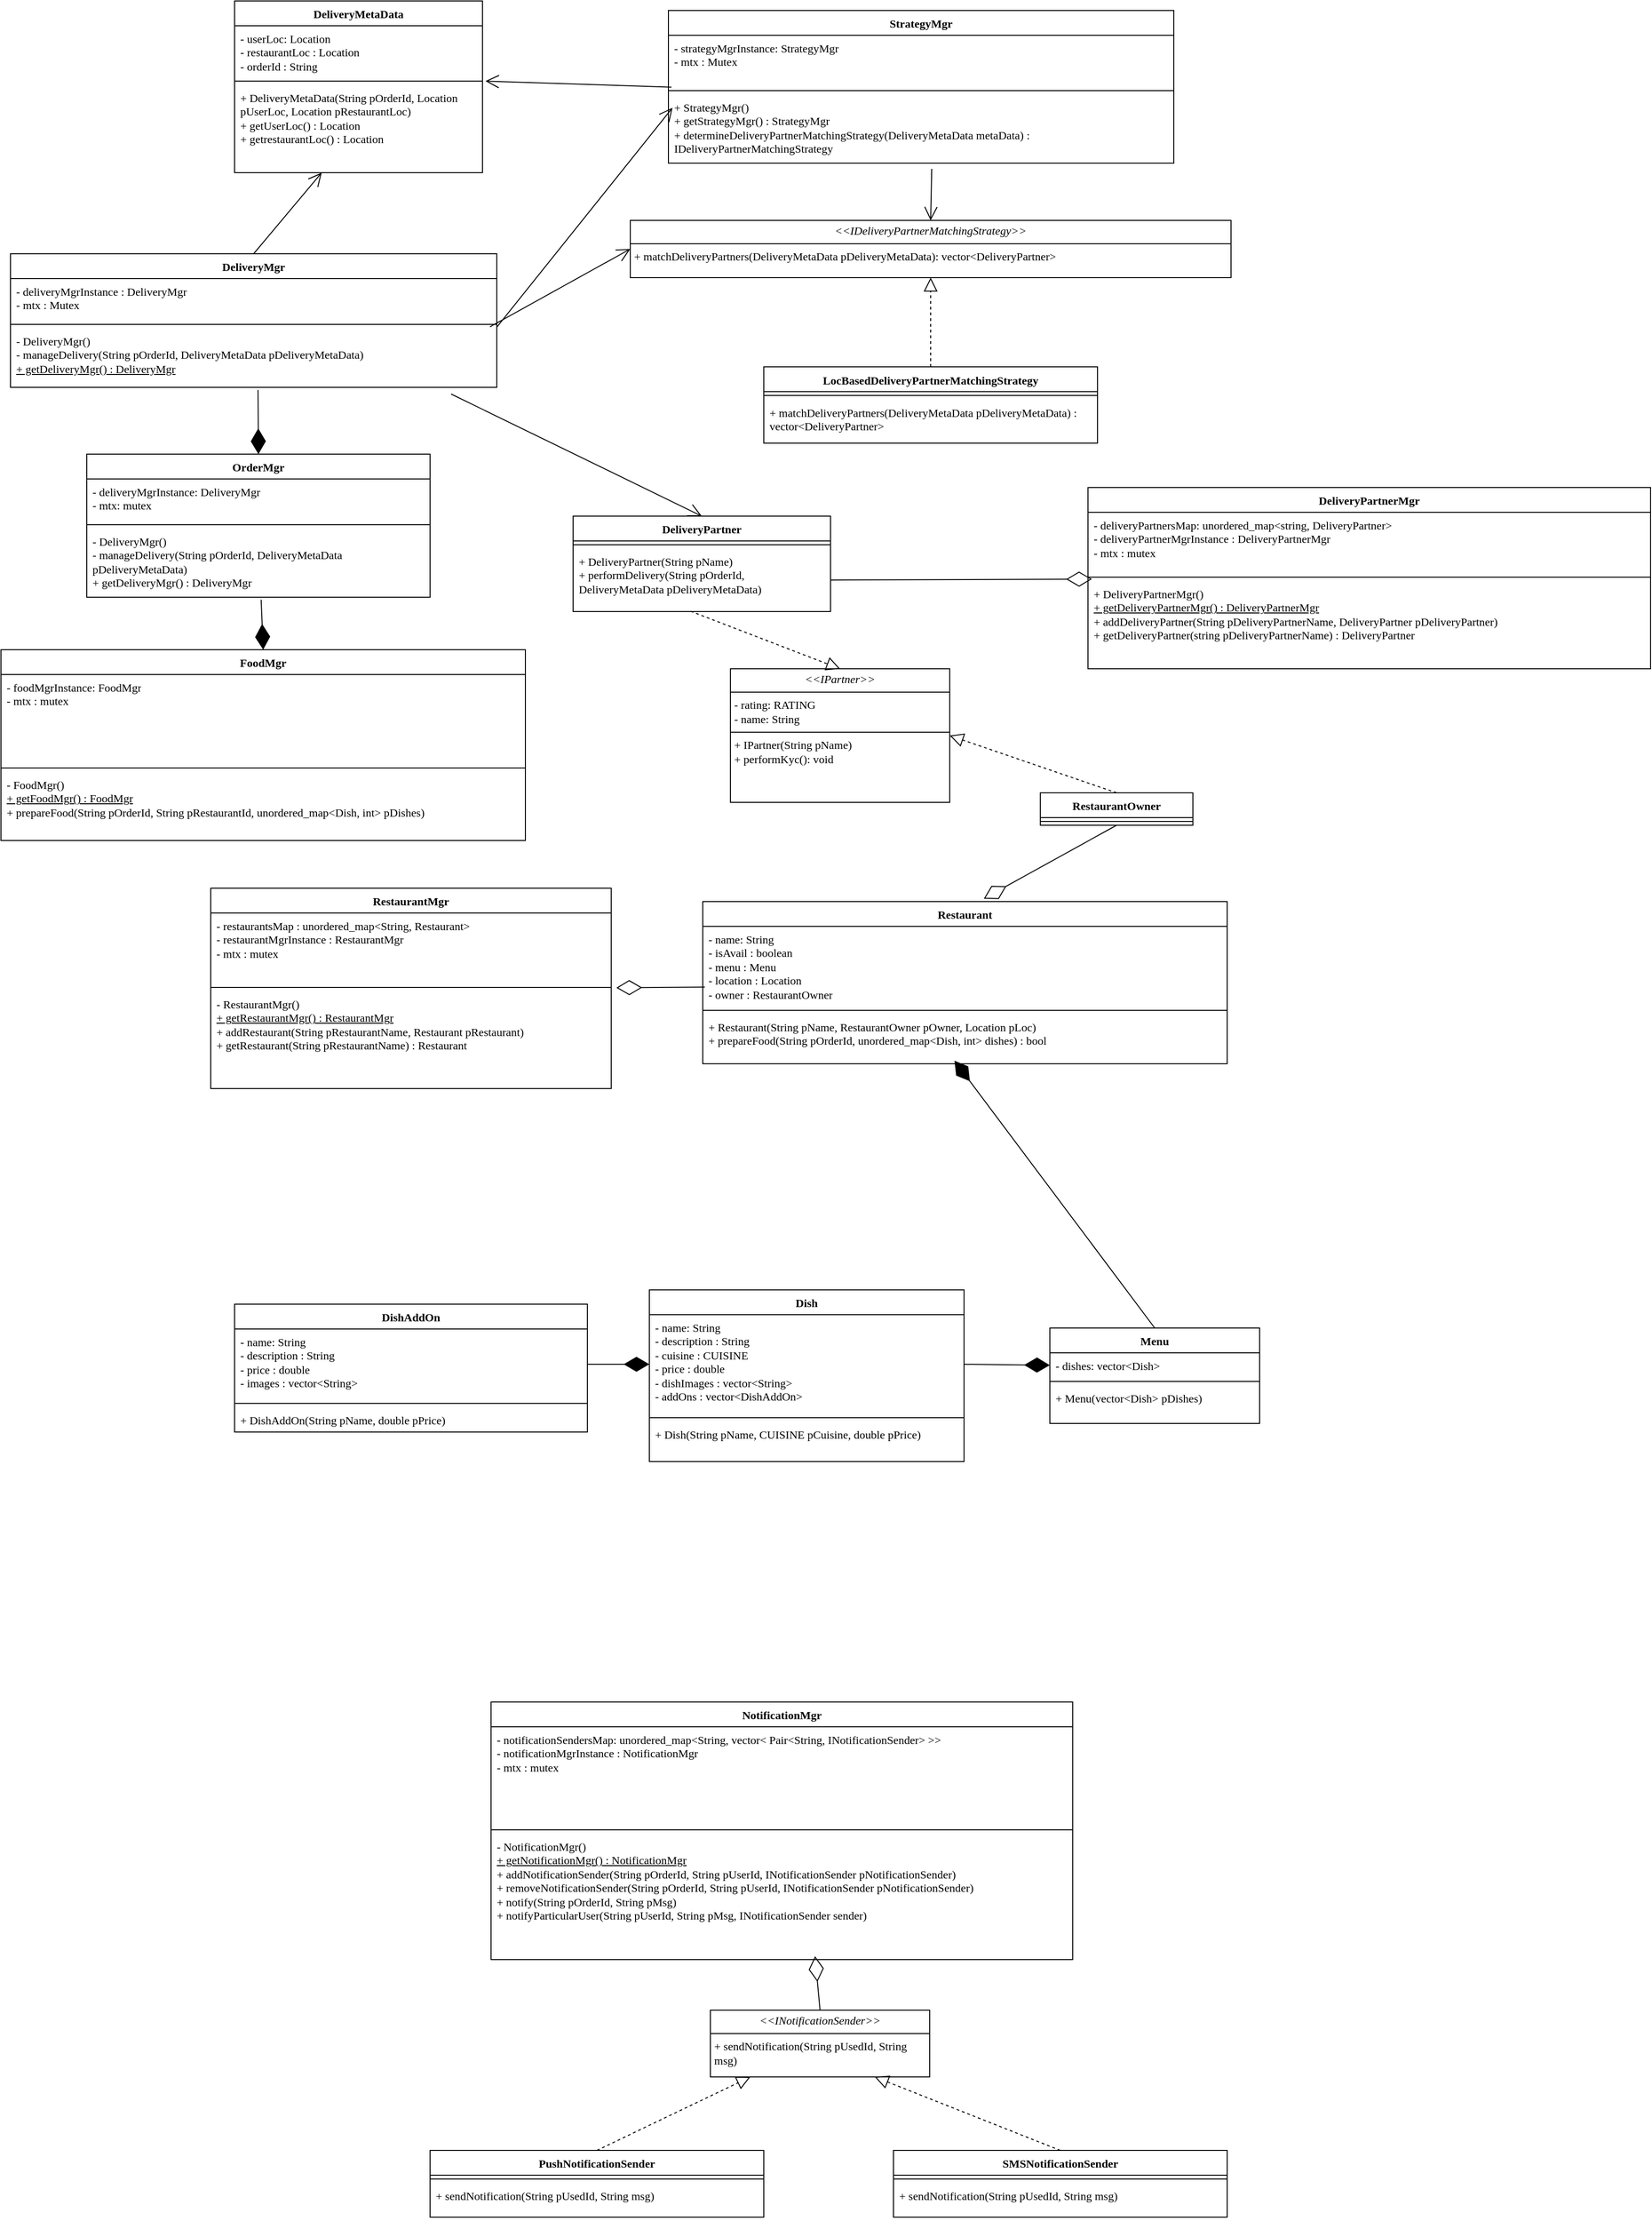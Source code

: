 <mxfile version="26.0.16">
  <diagram id="tQbxmt8gLZPUXYCe8Zw8" name="Page-1">
    <mxGraphModel dx="4359" dy="1358" grid="1" gridSize="10" guides="1" tooltips="1" connect="1" arrows="1" fold="1" page="1" pageScale="1" pageWidth="1169" pageHeight="827" math="0" shadow="0">
      <root>
        <mxCell id="0" />
        <mxCell id="1" parent="0" />
        <mxCell id="MRODDuQRSGrZKCUZfiP3-1" value="&lt;font face=&quot;Lucida Console&quot;&gt;DeliveryMetaData&lt;/font&gt;" style="swimlane;fontStyle=1;align=center;verticalAlign=top;childLayout=stackLayout;horizontal=1;startSize=26;horizontalStack=0;resizeParent=1;resizeParentMax=0;resizeLast=0;collapsible=1;marginBottom=0;whiteSpace=wrap;html=1;spacingLeft=4;spacingRight=4;fontFamily=Helvetica;fontSize=12;fontColor=default;fillColor=none;gradientColor=none;" vertex="1" parent="1">
          <mxGeometry x="65" y="30" width="260" height="180" as="geometry" />
        </mxCell>
        <mxCell id="MRODDuQRSGrZKCUZfiP3-2" value="&lt;font face=&quot;Lucida Console&quot;&gt;- userLoc: Location&lt;/font&gt;&lt;div&gt;&lt;font face=&quot;Lucida Console&quot;&gt;- restaurantLoc : Location&lt;/font&gt;&lt;/div&gt;&lt;div&gt;&lt;font face=&quot;Lucida Console&quot;&gt;- orderId : String&lt;/font&gt;&lt;/div&gt;" style="text;strokeColor=none;fillColor=none;align=left;verticalAlign=top;spacingLeft=4;spacingRight=4;overflow=hidden;rotatable=0;points=[[0,0.5],[1,0.5]];portConstraint=eastwest;whiteSpace=wrap;html=1;fontFamily=Helvetica;fontSize=12;fontColor=default;" vertex="1" parent="MRODDuQRSGrZKCUZfiP3-1">
          <mxGeometry y="26" width="260" height="54" as="geometry" />
        </mxCell>
        <mxCell id="MRODDuQRSGrZKCUZfiP3-3" value="" style="line;strokeWidth=1;fillColor=none;align=left;verticalAlign=middle;spacingTop=-1;spacingLeft=3;spacingRight=3;rotatable=0;labelPosition=right;points=[];portConstraint=eastwest;strokeColor=inherit;fontFamily=Helvetica;fontSize=12;fontColor=default;" vertex="1" parent="MRODDuQRSGrZKCUZfiP3-1">
          <mxGeometry y="80" width="260" height="8" as="geometry" />
        </mxCell>
        <mxCell id="MRODDuQRSGrZKCUZfiP3-4" value="&lt;font face=&quot;Lucida Console&quot;&gt;+ DeliveryMetaData(String pOrderId, Location pUserLoc, Location pRestaurantLoc)&lt;/font&gt;&lt;div&gt;&lt;font face=&quot;Lucida Console&quot;&gt;+ getUserLoc() : Location&lt;/font&gt;&lt;/div&gt;&lt;div&gt;&lt;font face=&quot;Lucida Console&quot;&gt;+ getrestaurantLoc() : Location&lt;/font&gt;&lt;/div&gt;" style="text;strokeColor=none;fillColor=none;align=left;verticalAlign=top;spacingLeft=4;spacingRight=4;overflow=hidden;rotatable=0;points=[[0,0.5],[1,0.5]];portConstraint=eastwest;whiteSpace=wrap;html=1;fontFamily=Helvetica;fontSize=12;fontColor=default;" vertex="1" parent="MRODDuQRSGrZKCUZfiP3-1">
          <mxGeometry y="88" width="260" height="92" as="geometry" />
        </mxCell>
        <mxCell id="MRODDuQRSGrZKCUZfiP3-5" value="&lt;font face=&quot;Lucida Console&quot;&gt;StrategyMgr&lt;/font&gt;" style="swimlane;fontStyle=1;align=center;verticalAlign=top;childLayout=stackLayout;horizontal=1;startSize=26;horizontalStack=0;resizeParent=1;resizeParentMax=0;resizeLast=0;collapsible=1;marginBottom=0;whiteSpace=wrap;html=1;spacingLeft=4;spacingRight=4;fontFamily=Helvetica;fontSize=12;fontColor=default;fillColor=none;gradientColor=none;" vertex="1" parent="1">
          <mxGeometry x="520" y="40" width="530" height="160" as="geometry" />
        </mxCell>
        <mxCell id="MRODDuQRSGrZKCUZfiP3-6" value="&lt;font face=&quot;Lucida Console&quot;&gt;- strategyMgrInstance: StrategyMgr&lt;/font&gt;&lt;div&gt;&lt;font face=&quot;Lucida Console&quot;&gt;- mtx : Mutex&lt;/font&gt;&lt;/div&gt;" style="text;strokeColor=none;fillColor=none;align=left;verticalAlign=top;spacingLeft=4;spacingRight=4;overflow=hidden;rotatable=0;points=[[0,0.5],[1,0.5]];portConstraint=eastwest;whiteSpace=wrap;html=1;fontFamily=Helvetica;fontSize=12;fontColor=default;" vertex="1" parent="MRODDuQRSGrZKCUZfiP3-5">
          <mxGeometry y="26" width="530" height="54" as="geometry" />
        </mxCell>
        <mxCell id="MRODDuQRSGrZKCUZfiP3-7" value="" style="line;strokeWidth=1;fillColor=none;align=left;verticalAlign=middle;spacingTop=-1;spacingLeft=3;spacingRight=3;rotatable=0;labelPosition=right;points=[];portConstraint=eastwest;strokeColor=inherit;fontFamily=Helvetica;fontSize=12;fontColor=default;" vertex="1" parent="MRODDuQRSGrZKCUZfiP3-5">
          <mxGeometry y="80" width="530" height="8" as="geometry" />
        </mxCell>
        <mxCell id="MRODDuQRSGrZKCUZfiP3-8" value="&lt;font face=&quot;Lucida Console&quot;&gt;+ StrategyMgr()&lt;/font&gt;&lt;div&gt;&lt;font face=&quot;Lucida Console&quot;&gt;+ getStrategyMgr() : StrategyMgr&lt;/font&gt;&lt;/div&gt;&lt;div&gt;&lt;font face=&quot;Lucida Console&quot;&gt;+ determineDeliveryPartnerMatchingStrategy(DeliveryMetaData metaData) : IDeliveryPartnerMatchingStrategy&lt;/font&gt;&lt;/div&gt;" style="text;strokeColor=none;fillColor=none;align=left;verticalAlign=top;spacingLeft=4;spacingRight=4;overflow=hidden;rotatable=0;points=[[0,0.5],[1,0.5]];portConstraint=eastwest;whiteSpace=wrap;html=1;fontFamily=Helvetica;fontSize=12;fontColor=default;" vertex="1" parent="MRODDuQRSGrZKCUZfiP3-5">
          <mxGeometry y="88" width="530" height="72" as="geometry" />
        </mxCell>
        <mxCell id="MRODDuQRSGrZKCUZfiP3-9" value="&lt;font face=&quot;Lucida Console&quot;&gt;DeliveryMgr&lt;/font&gt;" style="swimlane;fontStyle=1;align=center;verticalAlign=top;childLayout=stackLayout;horizontal=1;startSize=26;horizontalStack=0;resizeParent=1;resizeParentMax=0;resizeLast=0;collapsible=1;marginBottom=0;whiteSpace=wrap;html=1;spacingLeft=4;spacingRight=4;fontFamily=Helvetica;fontSize=12;fontColor=default;fillColor=none;gradientColor=none;" vertex="1" parent="1">
          <mxGeometry x="-170" y="295" width="510" height="140" as="geometry" />
        </mxCell>
        <mxCell id="MRODDuQRSGrZKCUZfiP3-10" value="&lt;font face=&quot;Lucida Console&quot;&gt;- deliveryMgrInstance : DeliveryMgr&lt;/font&gt;&lt;div&gt;&lt;font face=&quot;Lucida Console&quot;&gt;- mtx : Mutex&lt;/font&gt;&lt;/div&gt;" style="text;strokeColor=none;fillColor=none;align=left;verticalAlign=top;spacingLeft=4;spacingRight=4;overflow=hidden;rotatable=0;points=[[0,0.5],[1,0.5]];portConstraint=eastwest;whiteSpace=wrap;html=1;fontFamily=Helvetica;fontSize=12;fontColor=default;" vertex="1" parent="MRODDuQRSGrZKCUZfiP3-9">
          <mxGeometry y="26" width="510" height="44" as="geometry" />
        </mxCell>
        <mxCell id="MRODDuQRSGrZKCUZfiP3-11" value="" style="line;strokeWidth=1;fillColor=none;align=left;verticalAlign=middle;spacingTop=-1;spacingLeft=3;spacingRight=3;rotatable=0;labelPosition=right;points=[];portConstraint=eastwest;strokeColor=inherit;fontFamily=Helvetica;fontSize=12;fontColor=default;" vertex="1" parent="MRODDuQRSGrZKCUZfiP3-9">
          <mxGeometry y="70" width="510" height="8" as="geometry" />
        </mxCell>
        <mxCell id="MRODDuQRSGrZKCUZfiP3-12" value="&lt;font face=&quot;Lucida Console&quot;&gt;- DeliveryMgr()&lt;/font&gt;&lt;div&gt;&lt;font face=&quot;Lucida Console&quot;&gt;- manageDelivery(String pOrderId, DeliveryMetaData pDeliveryMetaData)&lt;/font&gt;&lt;/div&gt;&lt;div&gt;&lt;font face=&quot;Lucida Console&quot;&gt;&lt;u&gt;+ getDeliveryMgr() : DeliveryMgr&lt;/u&gt;&lt;/font&gt;&lt;/div&gt;" style="text;strokeColor=none;fillColor=none;align=left;verticalAlign=top;spacingLeft=4;spacingRight=4;overflow=hidden;rotatable=0;points=[[0,0.5],[1,0.5]];portConstraint=eastwest;whiteSpace=wrap;html=1;fontFamily=Helvetica;fontSize=12;fontColor=default;" vertex="1" parent="MRODDuQRSGrZKCUZfiP3-9">
          <mxGeometry y="78" width="510" height="62" as="geometry" />
        </mxCell>
        <mxCell id="MRODDuQRSGrZKCUZfiP3-13" value="&lt;p style=&quot;margin:0px;margin-top:4px;text-align:center;&quot;&gt;&lt;font face=&quot;Lucida Console&quot;&gt;&lt;i&gt;&amp;lt;&amp;lt;IDeliveryPartnerMatchingStrategy&amp;gt;&amp;gt;&lt;/i&gt;&lt;br&gt;&lt;/font&gt;&lt;/p&gt;&lt;hr size=&quot;1&quot; style=&quot;border-style:solid;&quot;&gt;&lt;p style=&quot;margin:0px;margin-left:4px;&quot;&gt;&lt;/p&gt;&lt;p style=&quot;margin:0px;margin-left:4px;&quot;&gt;&lt;font face=&quot;Lucida Console&quot;&gt;+ matchDeliveryPartners(DeliveryMetaData pDeliveryMetaData): vector&amp;lt;DeliveryPartner&amp;gt;&lt;br&gt;&lt;/font&gt;&lt;/p&gt;" style="verticalAlign=top;align=left;overflow=fill;html=1;whiteSpace=wrap;spacingLeft=4;spacingRight=4;fontFamily=Helvetica;fontSize=12;fontColor=default;fillColor=none;gradientColor=none;" vertex="1" parent="1">
          <mxGeometry x="480" y="260" width="630" height="60" as="geometry" />
        </mxCell>
        <mxCell id="MRODDuQRSGrZKCUZfiP3-14" value="&lt;font face=&quot;Lucida Console&quot;&gt;LocBasedDeliveryPartnerMatchingStrategy&lt;/font&gt;" style="swimlane;fontStyle=1;align=center;verticalAlign=top;childLayout=stackLayout;horizontal=1;startSize=26;horizontalStack=0;resizeParent=1;resizeParentMax=0;resizeLast=0;collapsible=1;marginBottom=0;whiteSpace=wrap;html=1;spacingLeft=4;spacingRight=4;fontFamily=Helvetica;fontSize=12;fontColor=default;fillColor=none;gradientColor=none;" vertex="1" parent="1">
          <mxGeometry x="620" y="413.5" width="350" height="80" as="geometry" />
        </mxCell>
        <mxCell id="MRODDuQRSGrZKCUZfiP3-16" value="" style="line;strokeWidth=1;fillColor=none;align=left;verticalAlign=middle;spacingTop=-1;spacingLeft=3;spacingRight=3;rotatable=0;labelPosition=right;points=[];portConstraint=eastwest;strokeColor=inherit;fontFamily=Helvetica;fontSize=12;fontColor=default;" vertex="1" parent="MRODDuQRSGrZKCUZfiP3-14">
          <mxGeometry y="26" width="350" height="8" as="geometry" />
        </mxCell>
        <mxCell id="MRODDuQRSGrZKCUZfiP3-17" value="&lt;font face=&quot;Lucida Console&quot;&gt;+ matchDeliveryPartners(DeliveryMetaData pDeliveryMetaData) : vector&amp;lt;DeliveryPartner&amp;gt;&lt;/font&gt;" style="text;strokeColor=none;fillColor=none;align=left;verticalAlign=top;spacingLeft=4;spacingRight=4;overflow=hidden;rotatable=0;points=[[0,0.5],[1,0.5]];portConstraint=eastwest;whiteSpace=wrap;html=1;fontFamily=Helvetica;fontSize=12;fontColor=default;" vertex="1" parent="MRODDuQRSGrZKCUZfiP3-14">
          <mxGeometry y="34" width="350" height="46" as="geometry" />
        </mxCell>
        <mxCell id="MRODDuQRSGrZKCUZfiP3-18" value="&lt;font face=&quot;Lucida Console&quot;&gt;OrderMgr&lt;/font&gt;" style="swimlane;fontStyle=1;align=center;verticalAlign=top;childLayout=stackLayout;horizontal=1;startSize=26;horizontalStack=0;resizeParent=1;resizeParentMax=0;resizeLast=0;collapsible=1;marginBottom=0;whiteSpace=wrap;html=1;spacingLeft=4;spacingRight=4;fontFamily=Helvetica;fontSize=12;fontColor=default;fillColor=none;gradientColor=none;" vertex="1" parent="1">
          <mxGeometry x="-90" y="505" width="360" height="150" as="geometry" />
        </mxCell>
        <mxCell id="MRODDuQRSGrZKCUZfiP3-19" value="&lt;font face=&quot;Lucida Console&quot;&gt;- deliveryMgrInstance: DeliveryMgr&lt;/font&gt;&lt;div&gt;&lt;font face=&quot;Lucida Console&quot;&gt;- mtx: mutex&lt;/font&gt;&lt;/div&gt;" style="text;strokeColor=none;fillColor=none;align=left;verticalAlign=top;spacingLeft=4;spacingRight=4;overflow=hidden;rotatable=0;points=[[0,0.5],[1,0.5]];portConstraint=eastwest;whiteSpace=wrap;html=1;fontFamily=Helvetica;fontSize=12;fontColor=default;" vertex="1" parent="MRODDuQRSGrZKCUZfiP3-18">
          <mxGeometry y="26" width="360" height="44" as="geometry" />
        </mxCell>
        <mxCell id="MRODDuQRSGrZKCUZfiP3-20" value="" style="line;strokeWidth=1;fillColor=none;align=left;verticalAlign=middle;spacingTop=-1;spacingLeft=3;spacingRight=3;rotatable=0;labelPosition=right;points=[];portConstraint=eastwest;strokeColor=inherit;fontFamily=Helvetica;fontSize=12;fontColor=default;" vertex="1" parent="MRODDuQRSGrZKCUZfiP3-18">
          <mxGeometry y="70" width="360" height="8" as="geometry" />
        </mxCell>
        <mxCell id="MRODDuQRSGrZKCUZfiP3-21" value="&lt;font face=&quot;Lucida Console&quot;&gt;- DeliveryMgr()&lt;/font&gt;&lt;div&gt;&lt;font face=&quot;Lucida Console&quot;&gt;- manageDelivery(String pOrderId, DeliveryMetaData pDeliveryMetaData)&lt;/font&gt;&lt;/div&gt;&lt;div&gt;&lt;font face=&quot;Lucida Console&quot;&gt;+ getDeliveryMgr() : DeliveryMgr&lt;/font&gt;&lt;/div&gt;" style="text;strokeColor=none;fillColor=none;align=left;verticalAlign=top;spacingLeft=4;spacingRight=4;overflow=hidden;rotatable=0;points=[[0,0.5],[1,0.5]];portConstraint=eastwest;whiteSpace=wrap;html=1;fontFamily=Helvetica;fontSize=12;fontColor=default;" vertex="1" parent="MRODDuQRSGrZKCUZfiP3-18">
          <mxGeometry y="78" width="360" height="72" as="geometry" />
        </mxCell>
        <mxCell id="MRODDuQRSGrZKCUZfiP3-22" value="&lt;font face=&quot;Lucida Console&quot;&gt;DeliveryPartner&lt;/font&gt;" style="swimlane;fontStyle=1;align=center;verticalAlign=top;childLayout=stackLayout;horizontal=1;startSize=26;horizontalStack=0;resizeParent=1;resizeParentMax=0;resizeLast=0;collapsible=1;marginBottom=0;whiteSpace=wrap;html=1;spacingLeft=4;spacingRight=4;fontFamily=Helvetica;fontSize=12;fontColor=default;fillColor=none;gradientColor=none;" vertex="1" parent="1">
          <mxGeometry x="420" y="570" width="270" height="100" as="geometry" />
        </mxCell>
        <mxCell id="MRODDuQRSGrZKCUZfiP3-24" value="" style="line;strokeWidth=1;fillColor=none;align=left;verticalAlign=middle;spacingTop=-1;spacingLeft=3;spacingRight=3;rotatable=0;labelPosition=right;points=[];portConstraint=eastwest;strokeColor=inherit;fontFamily=Helvetica;fontSize=12;fontColor=default;" vertex="1" parent="MRODDuQRSGrZKCUZfiP3-22">
          <mxGeometry y="26" width="270" height="8" as="geometry" />
        </mxCell>
        <mxCell id="MRODDuQRSGrZKCUZfiP3-25" value="&lt;font face=&quot;Lucida Console&quot;&gt;+ DeliveryPartner(String pName)&lt;/font&gt;&lt;div&gt;&lt;font face=&quot;Lucida Console&quot;&gt;+ performDelivery(String pOrderId, DeliveryMetaData pDeliveryMetaData)&lt;/font&gt;&lt;/div&gt;" style="text;strokeColor=none;fillColor=none;align=left;verticalAlign=top;spacingLeft=4;spacingRight=4;overflow=hidden;rotatable=0;points=[[0,0.5],[1,0.5]];portConstraint=eastwest;whiteSpace=wrap;html=1;fontFamily=Helvetica;fontSize=12;fontColor=default;" vertex="1" parent="MRODDuQRSGrZKCUZfiP3-22">
          <mxGeometry y="34" width="270" height="66" as="geometry" />
        </mxCell>
        <mxCell id="MRODDuQRSGrZKCUZfiP3-26" value="&lt;p style=&quot;margin:0px;margin-top:4px;text-align:center;&quot;&gt;&lt;font face=&quot;Lucida Console&quot;&gt;&lt;i&gt;&amp;lt;&amp;lt;IPartner&amp;gt;&amp;gt;&lt;/i&gt;&lt;/font&gt;&lt;/p&gt;&lt;hr size=&quot;1&quot; style=&quot;border-style:solid;&quot;&gt;&lt;p style=&quot;margin:0px;margin-left:4px;&quot;&gt;&lt;font face=&quot;Lucida Console&quot;&gt;- rating: RATING&lt;br&gt;- name: String&lt;/font&gt;&lt;/p&gt;&lt;hr size=&quot;1&quot; style=&quot;border-style:solid;&quot;&gt;&lt;p style=&quot;margin:0px;margin-left:4px;&quot;&gt;&lt;font face=&quot;Lucida Console&quot;&gt;+ IPartner(String pName)&lt;br&gt;+ performKyc(): void&lt;/font&gt;&lt;/p&gt;" style="verticalAlign=top;align=left;overflow=fill;html=1;whiteSpace=wrap;spacingLeft=4;spacingRight=4;fontFamily=Helvetica;fontSize=12;fontColor=default;fillColor=none;gradientColor=none;" vertex="1" parent="1">
          <mxGeometry x="585" y="730" width="230" height="140" as="geometry" />
        </mxCell>
        <mxCell id="MRODDuQRSGrZKCUZfiP3-27" value="&lt;font face=&quot;Lucida Console&quot;&gt;DeliveryPartnerMgr&lt;/font&gt;" style="swimlane;fontStyle=1;align=center;verticalAlign=top;childLayout=stackLayout;horizontal=1;startSize=26;horizontalStack=0;resizeParent=1;resizeParentMax=0;resizeLast=0;collapsible=1;marginBottom=0;whiteSpace=wrap;html=1;spacingLeft=4;spacingRight=4;fontFamily=Helvetica;fontSize=12;fontColor=default;fillColor=none;gradientColor=none;" vertex="1" parent="1">
          <mxGeometry x="960" y="540" width="590" height="190" as="geometry" />
        </mxCell>
        <mxCell id="MRODDuQRSGrZKCUZfiP3-28" value="&lt;font face=&quot;Lucida Console&quot;&gt;- deliveryPartnersMap: unordered_map&amp;lt;string, DeliveryPartner&amp;gt;&lt;/font&gt;&lt;div&gt;&lt;font face=&quot;Lucida Console&quot;&gt;- deliveryPartnerMgrInstance : DeliveryPartnerMgr&lt;/font&gt;&lt;/div&gt;&lt;div&gt;&lt;font face=&quot;Lucida Console&quot;&gt;- mtx : mutex&lt;/font&gt;&lt;/div&gt;" style="text;strokeColor=none;fillColor=none;align=left;verticalAlign=top;spacingLeft=4;spacingRight=4;overflow=hidden;rotatable=0;points=[[0,0.5],[1,0.5]];portConstraint=eastwest;whiteSpace=wrap;html=1;fontFamily=Helvetica;fontSize=12;fontColor=default;" vertex="1" parent="MRODDuQRSGrZKCUZfiP3-27">
          <mxGeometry y="26" width="590" height="64" as="geometry" />
        </mxCell>
        <mxCell id="MRODDuQRSGrZKCUZfiP3-29" value="" style="line;strokeWidth=1;fillColor=none;align=left;verticalAlign=middle;spacingTop=-1;spacingLeft=3;spacingRight=3;rotatable=0;labelPosition=right;points=[];portConstraint=eastwest;strokeColor=inherit;fontFamily=Helvetica;fontSize=12;fontColor=default;" vertex="1" parent="MRODDuQRSGrZKCUZfiP3-27">
          <mxGeometry y="90" width="590" height="8" as="geometry" />
        </mxCell>
        <mxCell id="MRODDuQRSGrZKCUZfiP3-30" value="&lt;font face=&quot;Lucida Console&quot;&gt;+ DeliveryPartnerMgr()&lt;/font&gt;&lt;div&gt;&lt;font face=&quot;Lucida Console&quot;&gt;&lt;u&gt;+ getDeliveryPartnerMgr() : DeliveryPartnerMgr&lt;/u&gt;&lt;/font&gt;&lt;/div&gt;&lt;div&gt;&lt;font face=&quot;Lucida Console&quot;&gt;+ addDeliveryPartner(String pDeliveryPartnerName, DeliveryPartner pDeliveryPartner)&lt;/font&gt;&lt;/div&gt;&lt;div&gt;&lt;font face=&quot;Lucida Console&quot;&gt;+ getDeliveryPartner(string pDeliveryPartnerName) : DeliveryPartner&lt;/font&gt;&lt;/div&gt;" style="text;strokeColor=none;fillColor=none;align=left;verticalAlign=top;spacingLeft=4;spacingRight=4;overflow=hidden;rotatable=0;points=[[0,0.5],[1,0.5]];portConstraint=eastwest;whiteSpace=wrap;html=1;fontFamily=Helvetica;fontSize=12;fontColor=default;" vertex="1" parent="MRODDuQRSGrZKCUZfiP3-27">
          <mxGeometry y="98" width="590" height="92" as="geometry" />
        </mxCell>
        <mxCell id="MRODDuQRSGrZKCUZfiP3-31" value="&lt;font face=&quot;Lucida Console&quot;&gt;FoodMgr&lt;/font&gt;" style="swimlane;fontStyle=1;align=center;verticalAlign=top;childLayout=stackLayout;horizontal=1;startSize=26;horizontalStack=0;resizeParent=1;resizeParentMax=0;resizeLast=0;collapsible=1;marginBottom=0;whiteSpace=wrap;html=1;spacingLeft=4;spacingRight=4;fontFamily=Helvetica;fontSize=12;fontColor=default;fillColor=none;gradientColor=none;" vertex="1" parent="1">
          <mxGeometry x="-180" y="710" width="550" height="200" as="geometry" />
        </mxCell>
        <mxCell id="MRODDuQRSGrZKCUZfiP3-32" value="&lt;font face=&quot;Lucida Console&quot;&gt;- foodMgrInstance: FoodMgr&lt;/font&gt;&lt;div&gt;&lt;font face=&quot;Lucida Console&quot;&gt;- mtx : mutex&lt;/font&gt;&lt;/div&gt;" style="text;strokeColor=none;fillColor=none;align=left;verticalAlign=top;spacingLeft=4;spacingRight=4;overflow=hidden;rotatable=0;points=[[0,0.5],[1,0.5]];portConstraint=eastwest;whiteSpace=wrap;html=1;fontFamily=Helvetica;fontSize=12;fontColor=default;" vertex="1" parent="MRODDuQRSGrZKCUZfiP3-31">
          <mxGeometry y="26" width="550" height="94" as="geometry" />
        </mxCell>
        <mxCell id="MRODDuQRSGrZKCUZfiP3-33" value="" style="line;strokeWidth=1;fillColor=none;align=left;verticalAlign=middle;spacingTop=-1;spacingLeft=3;spacingRight=3;rotatable=0;labelPosition=right;points=[];portConstraint=eastwest;strokeColor=inherit;fontFamily=Helvetica;fontSize=12;fontColor=default;" vertex="1" parent="MRODDuQRSGrZKCUZfiP3-31">
          <mxGeometry y="120" width="550" height="8" as="geometry" />
        </mxCell>
        <mxCell id="MRODDuQRSGrZKCUZfiP3-34" value="&lt;font face=&quot;Lucida Console&quot;&gt;- FoodMgr()&lt;/font&gt;&lt;div&gt;&lt;font face=&quot;Lucida Console&quot;&gt;&lt;u&gt;+ getFoodMgr() : FoodMgr&lt;/u&gt;&lt;/font&gt;&lt;/div&gt;&lt;div&gt;&lt;font face=&quot;Lucida Console&quot;&gt;+ prepareFood(String pOrderId, String pRestaurantId, unordered_map&amp;lt;Dish, int&amp;gt; pDishes)&lt;/font&gt;&lt;/div&gt;" style="text;strokeColor=none;fillColor=none;align=left;verticalAlign=top;spacingLeft=4;spacingRight=4;overflow=hidden;rotatable=0;points=[[0,0.5],[1,0.5]];portConstraint=eastwest;whiteSpace=wrap;html=1;fontFamily=Helvetica;fontSize=12;fontColor=default;" vertex="1" parent="MRODDuQRSGrZKCUZfiP3-31">
          <mxGeometry y="128" width="550" height="72" as="geometry" />
        </mxCell>
        <mxCell id="MRODDuQRSGrZKCUZfiP3-35" value="&lt;font face=&quot;Lucida Console&quot;&gt;RestaurantMgr&lt;/font&gt;" style="swimlane;fontStyle=1;align=center;verticalAlign=top;childLayout=stackLayout;horizontal=1;startSize=26;horizontalStack=0;resizeParent=1;resizeParentMax=0;resizeLast=0;collapsible=1;marginBottom=0;whiteSpace=wrap;html=1;spacingLeft=4;spacingRight=4;fontFamily=Helvetica;fontSize=12;fontColor=default;fillColor=none;gradientColor=none;" vertex="1" parent="1">
          <mxGeometry x="40" y="960" width="420" height="210" as="geometry" />
        </mxCell>
        <mxCell id="MRODDuQRSGrZKCUZfiP3-36" value="&lt;font face=&quot;Lucida Console&quot;&gt;- restaurantsMap : unordered_map&amp;lt;String, Restaurant&amp;gt;&lt;/font&gt;&lt;div&gt;&lt;font face=&quot;Lucida Console&quot;&gt;- restaurantMgrInstance : RestaurantMgr&lt;/font&gt;&lt;/div&gt;&lt;div&gt;&lt;font face=&quot;Lucida Console&quot;&gt;- mtx : mutex&lt;/font&gt;&lt;/div&gt;" style="text;strokeColor=none;fillColor=none;align=left;verticalAlign=top;spacingLeft=4;spacingRight=4;overflow=hidden;rotatable=0;points=[[0,0.5],[1,0.5]];portConstraint=eastwest;whiteSpace=wrap;html=1;fontFamily=Helvetica;fontSize=12;fontColor=default;" vertex="1" parent="MRODDuQRSGrZKCUZfiP3-35">
          <mxGeometry y="26" width="420" height="74" as="geometry" />
        </mxCell>
        <mxCell id="MRODDuQRSGrZKCUZfiP3-37" value="" style="line;strokeWidth=1;fillColor=none;align=left;verticalAlign=middle;spacingTop=-1;spacingLeft=3;spacingRight=3;rotatable=0;labelPosition=right;points=[];portConstraint=eastwest;strokeColor=inherit;fontFamily=Helvetica;fontSize=12;fontColor=default;" vertex="1" parent="MRODDuQRSGrZKCUZfiP3-35">
          <mxGeometry y="100" width="420" height="8" as="geometry" />
        </mxCell>
        <mxCell id="MRODDuQRSGrZKCUZfiP3-38" value="&lt;font face=&quot;Lucida Console&quot;&gt;- RestaurantMgr()&lt;/font&gt;&lt;div&gt;&lt;font face=&quot;Lucida Console&quot;&gt;&lt;u&gt;+ getRestaurantMgr() : RestaurantMgr&lt;/u&gt;&lt;/font&gt;&lt;/div&gt;&lt;div&gt;&lt;font face=&quot;Lucida Console&quot;&gt;+ addRestaurant(String pRestaurantName, Restaurant pRestaurant)&lt;/font&gt;&lt;/div&gt;&lt;div&gt;&lt;font face=&quot;Lucida Console&quot;&gt;+ getRestaurant(String pRestaurantName) : Restaurant&lt;/font&gt;&lt;/div&gt;" style="text;strokeColor=none;fillColor=none;align=left;verticalAlign=top;spacingLeft=4;spacingRight=4;overflow=hidden;rotatable=0;points=[[0,0.5],[1,0.5]];portConstraint=eastwest;whiteSpace=wrap;html=1;fontFamily=Helvetica;fontSize=12;fontColor=default;" vertex="1" parent="MRODDuQRSGrZKCUZfiP3-35">
          <mxGeometry y="108" width="420" height="102" as="geometry" />
        </mxCell>
        <mxCell id="MRODDuQRSGrZKCUZfiP3-39" value="&lt;font face=&quot;Lucida Console&quot;&gt;Restaurant&lt;/font&gt;" style="swimlane;fontStyle=1;align=center;verticalAlign=top;childLayout=stackLayout;horizontal=1;startSize=26;horizontalStack=0;resizeParent=1;resizeParentMax=0;resizeLast=0;collapsible=1;marginBottom=0;whiteSpace=wrap;html=1;spacingLeft=4;spacingRight=4;fontFamily=Helvetica;fontSize=12;fontColor=default;fillColor=none;gradientColor=none;" vertex="1" parent="1">
          <mxGeometry x="556" y="974" width="550" height="170" as="geometry" />
        </mxCell>
        <mxCell id="MRODDuQRSGrZKCUZfiP3-40" value="&lt;font face=&quot;Lucida Console&quot;&gt;- name: String&lt;/font&gt;&lt;div&gt;&lt;font face=&quot;Lucida Console&quot;&gt;- isAvail : boolean&lt;/font&gt;&lt;/div&gt;&lt;div&gt;&lt;font face=&quot;Lucida Console&quot;&gt;- menu : Menu&lt;/font&gt;&lt;/div&gt;&lt;div&gt;&lt;font face=&quot;Lucida Console&quot;&gt;- location : Location&lt;/font&gt;&lt;/div&gt;&lt;div&gt;&lt;font face=&quot;Lucida Console&quot;&gt;- owner : RestaurantOwner&lt;/font&gt;&lt;/div&gt;" style="text;strokeColor=none;fillColor=none;align=left;verticalAlign=top;spacingLeft=4;spacingRight=4;overflow=hidden;rotatable=0;points=[[0,0.5],[1,0.5]];portConstraint=eastwest;whiteSpace=wrap;html=1;fontFamily=Helvetica;fontSize=12;fontColor=default;" vertex="1" parent="MRODDuQRSGrZKCUZfiP3-39">
          <mxGeometry y="26" width="550" height="84" as="geometry" />
        </mxCell>
        <mxCell id="MRODDuQRSGrZKCUZfiP3-41" value="" style="line;strokeWidth=1;fillColor=none;align=left;verticalAlign=middle;spacingTop=-1;spacingLeft=3;spacingRight=3;rotatable=0;labelPosition=right;points=[];portConstraint=eastwest;strokeColor=inherit;fontFamily=Helvetica;fontSize=12;fontColor=default;" vertex="1" parent="MRODDuQRSGrZKCUZfiP3-39">
          <mxGeometry y="110" width="550" height="8" as="geometry" />
        </mxCell>
        <mxCell id="MRODDuQRSGrZKCUZfiP3-42" value="&lt;font face=&quot;Lucida Console&quot;&gt;+ Restaurant(String pName, RestaurantOwner pOwner, Location pLoc)&lt;/font&gt;&lt;div&gt;&lt;font face=&quot;Lucida Console&quot;&gt;+ prepareFood(String pOrderId, unordered_map&amp;lt;Dish, int&amp;gt; dishes) : bool&lt;/font&gt;&lt;/div&gt;" style="text;strokeColor=none;fillColor=none;align=left;verticalAlign=top;spacingLeft=4;spacingRight=4;overflow=hidden;rotatable=0;points=[[0,0.5],[1,0.5]];portConstraint=eastwest;whiteSpace=wrap;html=1;fontFamily=Helvetica;fontSize=12;fontColor=default;" vertex="1" parent="MRODDuQRSGrZKCUZfiP3-39">
          <mxGeometry y="118" width="550" height="52" as="geometry" />
        </mxCell>
        <mxCell id="MRODDuQRSGrZKCUZfiP3-43" value="&lt;font face=&quot;Lucida Console&quot;&gt;Menu&lt;/font&gt;" style="swimlane;fontStyle=1;align=center;verticalAlign=top;childLayout=stackLayout;horizontal=1;startSize=26;horizontalStack=0;resizeParent=1;resizeParentMax=0;resizeLast=0;collapsible=1;marginBottom=0;whiteSpace=wrap;html=1;spacingLeft=4;spacingRight=4;fontFamily=Helvetica;fontSize=12;fontColor=default;fillColor=none;gradientColor=none;" vertex="1" parent="1">
          <mxGeometry x="920" y="1421" width="220" height="100" as="geometry" />
        </mxCell>
        <mxCell id="MRODDuQRSGrZKCUZfiP3-44" value="&lt;font face=&quot;Lucida Console&quot;&gt;- dishes: vector&amp;lt;Dish&amp;gt;&lt;/font&gt;" style="text;strokeColor=none;fillColor=none;align=left;verticalAlign=top;spacingLeft=4;spacingRight=4;overflow=hidden;rotatable=0;points=[[0,0.5],[1,0.5]];portConstraint=eastwest;whiteSpace=wrap;html=1;fontFamily=Helvetica;fontSize=12;fontColor=default;" vertex="1" parent="MRODDuQRSGrZKCUZfiP3-43">
          <mxGeometry y="26" width="220" height="26" as="geometry" />
        </mxCell>
        <mxCell id="MRODDuQRSGrZKCUZfiP3-45" value="" style="line;strokeWidth=1;fillColor=none;align=left;verticalAlign=middle;spacingTop=-1;spacingLeft=3;spacingRight=3;rotatable=0;labelPosition=right;points=[];portConstraint=eastwest;strokeColor=inherit;fontFamily=Helvetica;fontSize=12;fontColor=default;" vertex="1" parent="MRODDuQRSGrZKCUZfiP3-43">
          <mxGeometry y="52" width="220" height="8" as="geometry" />
        </mxCell>
        <mxCell id="MRODDuQRSGrZKCUZfiP3-46" value="&lt;font face=&quot;Lucida Console&quot;&gt;+ Menu(vector&amp;lt;Dish&amp;gt; pDishes)&lt;/font&gt;" style="text;strokeColor=none;fillColor=none;align=left;verticalAlign=top;spacingLeft=4;spacingRight=4;overflow=hidden;rotatable=0;points=[[0,0.5],[1,0.5]];portConstraint=eastwest;whiteSpace=wrap;html=1;fontFamily=Helvetica;fontSize=12;fontColor=default;" vertex="1" parent="MRODDuQRSGrZKCUZfiP3-43">
          <mxGeometry y="60" width="220" height="40" as="geometry" />
        </mxCell>
        <mxCell id="MRODDuQRSGrZKCUZfiP3-47" value="&lt;font face=&quot;Lucida Console&quot;&gt;Dish&lt;/font&gt;" style="swimlane;fontStyle=1;align=center;verticalAlign=top;childLayout=stackLayout;horizontal=1;startSize=26;horizontalStack=0;resizeParent=1;resizeParentMax=0;resizeLast=0;collapsible=1;marginBottom=0;whiteSpace=wrap;html=1;spacingLeft=4;spacingRight=4;fontFamily=Helvetica;fontSize=12;fontColor=default;fillColor=none;gradientColor=none;" vertex="1" parent="1">
          <mxGeometry x="500" y="1381" width="330" height="180" as="geometry" />
        </mxCell>
        <mxCell id="MRODDuQRSGrZKCUZfiP3-48" value="&lt;font face=&quot;Lucida Console&quot;&gt;- name: String&lt;/font&gt;&lt;div&gt;&lt;font face=&quot;Lucida Console&quot;&gt;- description : String&lt;/font&gt;&lt;/div&gt;&lt;div&gt;&lt;font face=&quot;Lucida Console&quot;&gt;- cuisine : CUISINE&lt;/font&gt;&lt;/div&gt;&lt;div&gt;&lt;font face=&quot;Lucida Console&quot;&gt;- price : double&lt;/font&gt;&lt;/div&gt;&lt;div&gt;&lt;font face=&quot;Lucida Console&quot;&gt;- dishImages : vector&amp;lt;String&amp;gt;&lt;/font&gt;&lt;/div&gt;&lt;div&gt;&lt;font face=&quot;Lucida Console&quot;&gt;- addOns : vector&amp;lt;DishAddOn&amp;gt;&lt;/font&gt;&lt;/div&gt;&lt;div&gt;&lt;font face=&quot;Lucida Console&quot;&gt;&lt;br&gt;&lt;/font&gt;&lt;/div&gt;" style="text;strokeColor=none;fillColor=none;align=left;verticalAlign=top;spacingLeft=4;spacingRight=4;overflow=hidden;rotatable=0;points=[[0,0.5],[1,0.5]];portConstraint=eastwest;whiteSpace=wrap;html=1;fontFamily=Helvetica;fontSize=12;fontColor=default;" vertex="1" parent="MRODDuQRSGrZKCUZfiP3-47">
          <mxGeometry y="26" width="330" height="104" as="geometry" />
        </mxCell>
        <mxCell id="MRODDuQRSGrZKCUZfiP3-49" value="" style="line;strokeWidth=1;fillColor=none;align=left;verticalAlign=middle;spacingTop=-1;spacingLeft=3;spacingRight=3;rotatable=0;labelPosition=right;points=[];portConstraint=eastwest;strokeColor=inherit;fontFamily=Helvetica;fontSize=12;fontColor=default;" vertex="1" parent="MRODDuQRSGrZKCUZfiP3-47">
          <mxGeometry y="130" width="330" height="8" as="geometry" />
        </mxCell>
        <mxCell id="MRODDuQRSGrZKCUZfiP3-50" value="&lt;font face=&quot;Lucida Console&quot;&gt;+ Dish(String pName, CUISINE pCuisine, double pPrice)&lt;/font&gt;" style="text;strokeColor=none;fillColor=none;align=left;verticalAlign=top;spacingLeft=4;spacingRight=4;overflow=hidden;rotatable=0;points=[[0,0.5],[1,0.5]];portConstraint=eastwest;whiteSpace=wrap;html=1;fontFamily=Helvetica;fontSize=12;fontColor=default;" vertex="1" parent="MRODDuQRSGrZKCUZfiP3-47">
          <mxGeometry y="138" width="330" height="42" as="geometry" />
        </mxCell>
        <mxCell id="MRODDuQRSGrZKCUZfiP3-51" value="&lt;font face=&quot;Lucida Console&quot;&gt;DishAddOn&lt;/font&gt;" style="swimlane;fontStyle=1;align=center;verticalAlign=top;childLayout=stackLayout;horizontal=1;startSize=26;horizontalStack=0;resizeParent=1;resizeParentMax=0;resizeLast=0;collapsible=1;marginBottom=0;whiteSpace=wrap;html=1;spacingLeft=4;spacingRight=4;fontFamily=Helvetica;fontSize=12;fontColor=default;fillColor=none;gradientColor=none;" vertex="1" parent="1">
          <mxGeometry x="65" y="1396" width="370" height="134" as="geometry" />
        </mxCell>
        <mxCell id="MRODDuQRSGrZKCUZfiP3-52" value="&lt;font face=&quot;Lucida Console&quot;&gt;- name: String&lt;/font&gt;&lt;div&gt;&lt;font face=&quot;Lucida Console&quot;&gt;- description : String&lt;/font&gt;&lt;/div&gt;&lt;div&gt;&lt;font face=&quot;Lucida Console&quot;&gt;- price : double&lt;/font&gt;&lt;/div&gt;&lt;div&gt;&lt;font face=&quot;Lucida Console&quot;&gt;- images : vector&amp;lt;String&amp;gt;&lt;/font&gt;&lt;/div&gt;" style="text;strokeColor=none;fillColor=none;align=left;verticalAlign=top;spacingLeft=4;spacingRight=4;overflow=hidden;rotatable=0;points=[[0,0.5],[1,0.5]];portConstraint=eastwest;whiteSpace=wrap;html=1;fontFamily=Helvetica;fontSize=12;fontColor=default;" vertex="1" parent="MRODDuQRSGrZKCUZfiP3-51">
          <mxGeometry y="26" width="370" height="74" as="geometry" />
        </mxCell>
        <mxCell id="MRODDuQRSGrZKCUZfiP3-53" value="" style="line;strokeWidth=1;fillColor=none;align=left;verticalAlign=middle;spacingTop=-1;spacingLeft=3;spacingRight=3;rotatable=0;labelPosition=right;points=[];portConstraint=eastwest;strokeColor=inherit;fontFamily=Helvetica;fontSize=12;fontColor=default;" vertex="1" parent="MRODDuQRSGrZKCUZfiP3-51">
          <mxGeometry y="100" width="370" height="8" as="geometry" />
        </mxCell>
        <mxCell id="MRODDuQRSGrZKCUZfiP3-54" value="&lt;font face=&quot;Lucida Console&quot;&gt;+ DishAddOn(String pName, double pPrice)&lt;/font&gt;" style="text;strokeColor=none;fillColor=none;align=left;verticalAlign=top;spacingLeft=4;spacingRight=4;overflow=hidden;rotatable=0;points=[[0,0.5],[1,0.5]];portConstraint=eastwest;whiteSpace=wrap;html=1;fontFamily=Helvetica;fontSize=12;fontColor=default;" vertex="1" parent="MRODDuQRSGrZKCUZfiP3-51">
          <mxGeometry y="108" width="370" height="26" as="geometry" />
        </mxCell>
        <mxCell id="MRODDuQRSGrZKCUZfiP3-55" value="&lt;font face=&quot;Lucida Console&quot;&gt;NotificationMgr&lt;/font&gt;" style="swimlane;fontStyle=1;align=center;verticalAlign=top;childLayout=stackLayout;horizontal=1;startSize=26;horizontalStack=0;resizeParent=1;resizeParentMax=0;resizeLast=0;collapsible=1;marginBottom=0;whiteSpace=wrap;html=1;spacingLeft=4;spacingRight=4;fontFamily=Helvetica;fontSize=12;fontColor=default;fillColor=none;gradientColor=none;" vertex="1" parent="1">
          <mxGeometry x="334" y="1813" width="610" height="270" as="geometry" />
        </mxCell>
        <mxCell id="MRODDuQRSGrZKCUZfiP3-56" value="&lt;font face=&quot;Lucida Console&quot;&gt;- notificationSendersMap: unordered_map&amp;lt;String, vector&amp;lt; Pair&amp;lt;String, INotificationSender&amp;gt; &amp;gt;&amp;gt;&lt;/font&gt;&lt;div&gt;&lt;font face=&quot;Lucida Console&quot;&gt;- notificationMgrInstance : NotificationMgr&lt;/font&gt;&lt;/div&gt;&lt;div&gt;&lt;font face=&quot;Lucida Console&quot;&gt;- mtx : mutex&lt;/font&gt;&lt;/div&gt;" style="text;strokeColor=none;fillColor=none;align=left;verticalAlign=top;spacingLeft=4;spacingRight=4;overflow=hidden;rotatable=0;points=[[0,0.5],[1,0.5]];portConstraint=eastwest;whiteSpace=wrap;html=1;fontFamily=Helvetica;fontSize=12;fontColor=default;" vertex="1" parent="MRODDuQRSGrZKCUZfiP3-55">
          <mxGeometry y="26" width="610" height="104" as="geometry" />
        </mxCell>
        <mxCell id="MRODDuQRSGrZKCUZfiP3-57" value="" style="line;strokeWidth=1;fillColor=none;align=left;verticalAlign=middle;spacingTop=-1;spacingLeft=3;spacingRight=3;rotatable=0;labelPosition=right;points=[];portConstraint=eastwest;strokeColor=inherit;fontFamily=Helvetica;fontSize=12;fontColor=default;" vertex="1" parent="MRODDuQRSGrZKCUZfiP3-55">
          <mxGeometry y="130" width="610" height="8" as="geometry" />
        </mxCell>
        <mxCell id="MRODDuQRSGrZKCUZfiP3-58" value="&lt;font face=&quot;Lucida Console&quot;&gt;- NotificationMgr()&lt;/font&gt;&lt;div&gt;&lt;font face=&quot;Lucida Console&quot;&gt;&lt;u&gt;+ getNotificationMgr() : NotificationMgr&lt;/u&gt;&lt;/font&gt;&lt;/div&gt;&lt;div&gt;&lt;font face=&quot;Lucida Console&quot;&gt;+ addNotificationSender(String pOrderId, String pUserId, INotificationSender pNotificationSender)&lt;/font&gt;&lt;/div&gt;&lt;div&gt;&lt;font face=&quot;Lucida Console&quot;&gt;+ removeNotificationSender(String pOrderId, String pUserId, INotificationSender pNotificationSender)&lt;/font&gt;&lt;/div&gt;&lt;div&gt;&lt;font face=&quot;Lucida Console&quot;&gt;+ notify(String pOrderId, String pMsg)&lt;/font&gt;&lt;/div&gt;&lt;div&gt;&lt;font face=&quot;Lucida Console&quot;&gt;+ notifyParticularUser(String pUserId, String pMsg, INotificationSender sender)&lt;/font&gt;&lt;/div&gt;" style="text;strokeColor=none;fillColor=none;align=left;verticalAlign=top;spacingLeft=4;spacingRight=4;overflow=hidden;rotatable=0;points=[[0,0.5],[1,0.5]];portConstraint=eastwest;whiteSpace=wrap;html=1;fontFamily=Helvetica;fontSize=12;fontColor=default;" vertex="1" parent="MRODDuQRSGrZKCUZfiP3-55">
          <mxGeometry y="138" width="610" height="132" as="geometry" />
        </mxCell>
        <mxCell id="MRODDuQRSGrZKCUZfiP3-64" value="&lt;p style=&quot;margin:0px;margin-top:4px;text-align:center;&quot;&gt;&lt;font face=&quot;Lucida Console&quot;&gt;&lt;i&gt;&amp;lt;&amp;lt;INotificationSender&amp;gt;&amp;gt;&lt;/i&gt;&lt;br&gt;&lt;/font&gt;&lt;/p&gt;&lt;hr size=&quot;1&quot; style=&quot;border-style:solid;&quot;&gt;&lt;p style=&quot;margin:0px;margin-left:4px;&quot;&gt;&lt;/p&gt;&lt;p style=&quot;margin:0px;margin-left:4px;&quot;&gt;&lt;font face=&quot;Lucida Console&quot;&gt;+ sendNotification(String pUsedId, String msg)&lt;br&gt;&lt;/font&gt;&lt;/p&gt;" style="verticalAlign=top;align=left;overflow=fill;html=1;whiteSpace=wrap;spacingLeft=4;spacingRight=4;fontFamily=Helvetica;fontSize=12;fontColor=default;fillColor=none;gradientColor=none;" vertex="1" parent="1">
          <mxGeometry x="564" y="2136" width="230" height="70" as="geometry" />
        </mxCell>
        <mxCell id="MRODDuQRSGrZKCUZfiP3-65" value="&lt;font face=&quot;Lucida Console&quot;&gt;PushNotificationSender&lt;/font&gt;" style="swimlane;fontStyle=1;align=center;verticalAlign=top;childLayout=stackLayout;horizontal=1;startSize=26;horizontalStack=0;resizeParent=1;resizeParentMax=0;resizeLast=0;collapsible=1;marginBottom=0;whiteSpace=wrap;html=1;spacingLeft=4;spacingRight=4;fontFamily=Helvetica;fontSize=12;fontColor=default;fillColor=none;gradientColor=none;" vertex="1" parent="1">
          <mxGeometry x="270" y="2283" width="350" height="70" as="geometry" />
        </mxCell>
        <mxCell id="MRODDuQRSGrZKCUZfiP3-67" value="" style="line;strokeWidth=1;fillColor=none;align=left;verticalAlign=middle;spacingTop=-1;spacingLeft=3;spacingRight=3;rotatable=0;labelPosition=right;points=[];portConstraint=eastwest;strokeColor=inherit;fontFamily=Helvetica;fontSize=12;fontColor=default;" vertex="1" parent="MRODDuQRSGrZKCUZfiP3-65">
          <mxGeometry y="26" width="350" height="8" as="geometry" />
        </mxCell>
        <mxCell id="MRODDuQRSGrZKCUZfiP3-68" value="&lt;font face=&quot;Lucida Console&quot;&gt;+ sendNotification(String pUsedId, String msg)&lt;/font&gt;" style="text;strokeColor=none;fillColor=none;align=left;verticalAlign=top;spacingLeft=4;spacingRight=4;overflow=hidden;rotatable=0;points=[[0,0.5],[1,0.5]];portConstraint=eastwest;whiteSpace=wrap;html=1;fontFamily=Helvetica;fontSize=12;fontColor=default;" vertex="1" parent="MRODDuQRSGrZKCUZfiP3-65">
          <mxGeometry y="34" width="350" height="36" as="geometry" />
        </mxCell>
        <mxCell id="MRODDuQRSGrZKCUZfiP3-69" value="&lt;font face=&quot;Lucida Console&quot;&gt;SMSNotificationSender&lt;/font&gt;" style="swimlane;fontStyle=1;align=center;verticalAlign=top;childLayout=stackLayout;horizontal=1;startSize=26;horizontalStack=0;resizeParent=1;resizeParentMax=0;resizeLast=0;collapsible=1;marginBottom=0;whiteSpace=wrap;html=1;spacingLeft=4;spacingRight=4;fontFamily=Helvetica;fontSize=12;fontColor=default;fillColor=none;gradientColor=none;" vertex="1" parent="1">
          <mxGeometry x="756" y="2283" width="350" height="70" as="geometry" />
        </mxCell>
        <mxCell id="MRODDuQRSGrZKCUZfiP3-70" value="" style="line;strokeWidth=1;fillColor=none;align=left;verticalAlign=middle;spacingTop=-1;spacingLeft=3;spacingRight=3;rotatable=0;labelPosition=right;points=[];portConstraint=eastwest;strokeColor=inherit;fontFamily=Helvetica;fontSize=12;fontColor=default;" vertex="1" parent="MRODDuQRSGrZKCUZfiP3-69">
          <mxGeometry y="26" width="350" height="8" as="geometry" />
        </mxCell>
        <mxCell id="MRODDuQRSGrZKCUZfiP3-71" value="&lt;font face=&quot;Lucida Console&quot;&gt;+ sendNotification(String pUsedId, String msg)&lt;/font&gt;" style="text;strokeColor=none;fillColor=none;align=left;verticalAlign=top;spacingLeft=4;spacingRight=4;overflow=hidden;rotatable=0;points=[[0,0.5],[1,0.5]];portConstraint=eastwest;whiteSpace=wrap;html=1;fontFamily=Helvetica;fontSize=12;fontColor=default;" vertex="1" parent="MRODDuQRSGrZKCUZfiP3-69">
          <mxGeometry y="34" width="350" height="36" as="geometry" />
        </mxCell>
        <mxCell id="MRODDuQRSGrZKCUZfiP3-72" value="" style="endArrow=block;dashed=1;endFill=0;endSize=12;html=1;rounded=0;exitX=0.5;exitY=0;exitDx=0;exitDy=0;" edge="1" parent="1" source="MRODDuQRSGrZKCUZfiP3-65" target="MRODDuQRSGrZKCUZfiP3-64">
          <mxGeometry width="160" relative="1" as="geometry">
            <mxPoint x="624" y="2093" as="sourcePoint" />
            <mxPoint x="784" y="2093" as="targetPoint" />
          </mxGeometry>
        </mxCell>
        <mxCell id="MRODDuQRSGrZKCUZfiP3-74" value="" style="endArrow=block;dashed=1;endFill=0;endSize=12;html=1;rounded=0;exitX=0.5;exitY=0;exitDx=0;exitDy=0;entryX=0.75;entryY=1;entryDx=0;entryDy=0;" edge="1" parent="1" source="MRODDuQRSGrZKCUZfiP3-69" target="MRODDuQRSGrZKCUZfiP3-64">
          <mxGeometry width="160" relative="1" as="geometry">
            <mxPoint x="624" y="2093" as="sourcePoint" />
            <mxPoint x="784" y="2093" as="targetPoint" />
          </mxGeometry>
        </mxCell>
        <mxCell id="MRODDuQRSGrZKCUZfiP3-75" value="" style="endArrow=diamondThin;endFill=0;endSize=24;html=1;rounded=0;exitX=0.5;exitY=0;exitDx=0;exitDy=0;entryX=0.557;entryY=0.973;entryDx=0;entryDy=0;entryPerimeter=0;" edge="1" parent="1" source="MRODDuQRSGrZKCUZfiP3-64" target="MRODDuQRSGrZKCUZfiP3-58">
          <mxGeometry width="160" relative="1" as="geometry">
            <mxPoint x="624" y="2093" as="sourcePoint" />
            <mxPoint x="784" y="2093" as="targetPoint" />
          </mxGeometry>
        </mxCell>
        <mxCell id="MRODDuQRSGrZKCUZfiP3-76" value="" style="endArrow=diamondThin;endFill=1;endSize=24;html=1;rounded=0;exitX=1;exitY=0.5;exitDx=0;exitDy=0;entryX=0;entryY=0.5;entryDx=0;entryDy=0;" edge="1" parent="1" source="MRODDuQRSGrZKCUZfiP3-52" target="MRODDuQRSGrZKCUZfiP3-48">
          <mxGeometry width="160" relative="1" as="geometry">
            <mxPoint x="501" y="1554" as="sourcePoint" />
            <mxPoint x="661" y="1554" as="targetPoint" />
          </mxGeometry>
        </mxCell>
        <mxCell id="MRODDuQRSGrZKCUZfiP3-77" value="" style="endArrow=diamondThin;endFill=1;endSize=24;html=1;rounded=0;entryX=0;entryY=0.5;entryDx=0;entryDy=0;exitX=1;exitY=0.5;exitDx=0;exitDy=0;" edge="1" parent="1" source="MRODDuQRSGrZKCUZfiP3-48" target="MRODDuQRSGrZKCUZfiP3-44">
          <mxGeometry width="160" relative="1" as="geometry">
            <mxPoint x="501" y="1554" as="sourcePoint" />
            <mxPoint x="661" y="1554" as="targetPoint" />
          </mxGeometry>
        </mxCell>
        <mxCell id="MRODDuQRSGrZKCUZfiP3-78" value="" style="endArrow=diamondThin;endFill=1;endSize=24;html=1;rounded=0;exitX=0.5;exitY=0;exitDx=0;exitDy=0;entryX=0.48;entryY=0.938;entryDx=0;entryDy=0;entryPerimeter=0;" edge="1" parent="1" source="MRODDuQRSGrZKCUZfiP3-43" target="MRODDuQRSGrZKCUZfiP3-42">
          <mxGeometry width="160" relative="1" as="geometry">
            <mxPoint x="570" y="1490" as="sourcePoint" />
            <mxPoint x="780" y="1190" as="targetPoint" />
          </mxGeometry>
        </mxCell>
        <mxCell id="MRODDuQRSGrZKCUZfiP3-80" value="" style="endArrow=diamondThin;endFill=0;endSize=24;html=1;rounded=0;entryX=1.013;entryY=-0.036;entryDx=0;entryDy=0;entryPerimeter=0;exitX=0.004;exitY=0.758;exitDx=0;exitDy=0;exitPerimeter=0;" edge="1" parent="1" source="MRODDuQRSGrZKCUZfiP3-40" target="MRODDuQRSGrZKCUZfiP3-38">
          <mxGeometry width="160" relative="1" as="geometry">
            <mxPoint x="430" y="1270" as="sourcePoint" />
            <mxPoint x="590" y="1270" as="targetPoint" />
          </mxGeometry>
        </mxCell>
        <mxCell id="MRODDuQRSGrZKCUZfiP3-85" value="" style="endArrow=diamondThin;endFill=1;endSize=24;html=1;rounded=0;entryX=0.5;entryY=0;entryDx=0;entryDy=0;exitX=0.509;exitY=1.044;exitDx=0;exitDy=0;exitPerimeter=0;" edge="1" parent="1" source="MRODDuQRSGrZKCUZfiP3-12" target="MRODDuQRSGrZKCUZfiP3-18">
          <mxGeometry width="160" relative="1" as="geometry">
            <mxPoint x="-20" y="440" as="sourcePoint" />
            <mxPoint x="140" y="440" as="targetPoint" />
          </mxGeometry>
        </mxCell>
        <mxCell id="MRODDuQRSGrZKCUZfiP3-86" value="" style="endArrow=diamondThin;endFill=1;endSize=24;html=1;rounded=0;entryX=0.5;entryY=0;entryDx=0;entryDy=0;exitX=0.508;exitY=1.037;exitDx=0;exitDy=0;exitPerimeter=0;" edge="1" parent="1" source="MRODDuQRSGrZKCUZfiP3-21" target="MRODDuQRSGrZKCUZfiP3-31">
          <mxGeometry width="160" relative="1" as="geometry">
            <mxPoint x="70" y="680" as="sourcePoint" />
            <mxPoint x="40" y="810" as="targetPoint" />
          </mxGeometry>
        </mxCell>
        <mxCell id="MRODDuQRSGrZKCUZfiP3-87" value="" style="endArrow=open;endFill=1;endSize=12;html=1;rounded=0;exitX=0.5;exitY=0;exitDx=0;exitDy=0;" edge="1" parent="1" source="MRODDuQRSGrZKCUZfiP3-9" target="MRODDuQRSGrZKCUZfiP3-4">
          <mxGeometry width="160" relative="1" as="geometry">
            <mxPoint x="100" y="380" as="sourcePoint" />
            <mxPoint x="260" y="380" as="targetPoint" />
          </mxGeometry>
        </mxCell>
        <mxCell id="MRODDuQRSGrZKCUZfiP3-88" value="" style="endArrow=open;endFill=1;endSize=12;html=1;rounded=0;entryX=0.008;entryY=0.194;entryDx=0;entryDy=0;entryPerimeter=0;exitX=1;exitY=1.159;exitDx=0;exitDy=0;exitPerimeter=0;" edge="1" parent="1" source="MRODDuQRSGrZKCUZfiP3-10" target="MRODDuQRSGrZKCUZfiP3-8">
          <mxGeometry width="160" relative="1" as="geometry">
            <mxPoint x="430" y="560" as="sourcePoint" />
            <mxPoint x="590" y="560" as="targetPoint" />
          </mxGeometry>
        </mxCell>
        <mxCell id="MRODDuQRSGrZKCUZfiP3-90" value="" style="endArrow=open;endFill=1;endSize=12;html=1;rounded=0;exitX=0.521;exitY=1.083;exitDx=0;exitDy=0;exitPerimeter=0;entryX=0.5;entryY=0;entryDx=0;entryDy=0;" edge="1" parent="1" source="MRODDuQRSGrZKCUZfiP3-8" target="MRODDuQRSGrZKCUZfiP3-13">
          <mxGeometry width="160" relative="1" as="geometry">
            <mxPoint x="870" y="590" as="sourcePoint" />
            <mxPoint x="1030" y="590" as="targetPoint" />
          </mxGeometry>
        </mxCell>
        <mxCell id="MRODDuQRSGrZKCUZfiP3-91" value="" style="endArrow=block;dashed=1;endFill=0;endSize=12;html=1;rounded=0;entryX=0.5;entryY=1;entryDx=0;entryDy=0;exitX=0.5;exitY=0;exitDx=0;exitDy=0;" edge="1" parent="1" source="MRODDuQRSGrZKCUZfiP3-14" target="MRODDuQRSGrZKCUZfiP3-13">
          <mxGeometry width="160" relative="1" as="geometry">
            <mxPoint x="1090" y="590" as="sourcePoint" />
            <mxPoint x="1250" y="590" as="targetPoint" />
          </mxGeometry>
        </mxCell>
        <mxCell id="MRODDuQRSGrZKCUZfiP3-92" value="" style="endArrow=open;endFill=1;endSize=12;html=1;rounded=0;exitX=0.906;exitY=1.113;exitDx=0;exitDy=0;exitPerimeter=0;entryX=0.5;entryY=0;entryDx=0;entryDy=0;" edge="1" parent="1" source="MRODDuQRSGrZKCUZfiP3-12" target="MRODDuQRSGrZKCUZfiP3-22">
          <mxGeometry width="160" relative="1" as="geometry">
            <mxPoint x="540" y="770" as="sourcePoint" />
            <mxPoint x="700" y="770" as="targetPoint" />
          </mxGeometry>
        </mxCell>
        <mxCell id="MRODDuQRSGrZKCUZfiP3-93" value="" style="endArrow=diamondThin;endFill=0;endSize=24;html=1;rounded=0;exitX=1;exitY=0.5;exitDx=0;exitDy=0;entryX=0.007;entryY=-0.022;entryDx=0;entryDy=0;entryPerimeter=0;" edge="1" parent="1" source="MRODDuQRSGrZKCUZfiP3-25" target="MRODDuQRSGrZKCUZfiP3-30">
          <mxGeometry width="160" relative="1" as="geometry">
            <mxPoint x="830" y="840" as="sourcePoint" />
            <mxPoint x="990" y="840" as="targetPoint" />
          </mxGeometry>
        </mxCell>
        <mxCell id="MRODDuQRSGrZKCUZfiP3-94" value="" style="endArrow=block;dashed=1;endFill=0;endSize=12;html=1;rounded=0;entryX=0.5;entryY=0;entryDx=0;entryDy=0;exitX=0.457;exitY=0.996;exitDx=0;exitDy=0;exitPerimeter=0;" edge="1" parent="1" source="MRODDuQRSGrZKCUZfiP3-25" target="MRODDuQRSGrZKCUZfiP3-26">
          <mxGeometry width="160" relative="1" as="geometry">
            <mxPoint x="550" y="666" as="sourcePoint" />
            <mxPoint x="990" y="840" as="targetPoint" />
          </mxGeometry>
        </mxCell>
        <mxCell id="MRODDuQRSGrZKCUZfiP3-95" value="&lt;font face=&quot;Lucida Console&quot;&gt;RestaurantOwner&lt;/font&gt;" style="swimlane;fontStyle=1;align=center;verticalAlign=top;childLayout=stackLayout;horizontal=1;startSize=26;horizontalStack=0;resizeParent=1;resizeParentMax=0;resizeLast=0;collapsible=1;marginBottom=0;whiteSpace=wrap;html=1;spacingLeft=4;spacingRight=4;fontFamily=Helvetica;fontSize=12;fontColor=default;fillColor=none;gradientColor=none;" vertex="1" parent="1">
          <mxGeometry x="910" y="860" width="160" height="34" as="geometry" />
        </mxCell>
        <mxCell id="MRODDuQRSGrZKCUZfiP3-97" value="" style="line;strokeWidth=1;fillColor=none;align=left;verticalAlign=middle;spacingTop=-1;spacingLeft=3;spacingRight=3;rotatable=0;labelPosition=right;points=[];portConstraint=eastwest;strokeColor=inherit;fontFamily=Helvetica;fontSize=12;fontColor=default;" vertex="1" parent="MRODDuQRSGrZKCUZfiP3-95">
          <mxGeometry y="26" width="160" height="8" as="geometry" />
        </mxCell>
        <mxCell id="MRODDuQRSGrZKCUZfiP3-99" value="" style="endArrow=block;dashed=1;endFill=0;endSize=12;html=1;rounded=0;entryX=1;entryY=0.5;entryDx=0;entryDy=0;exitX=0.5;exitY=0;exitDx=0;exitDy=0;" edge="1" parent="1" source="MRODDuQRSGrZKCUZfiP3-95" target="MRODDuQRSGrZKCUZfiP3-26">
          <mxGeometry width="160" relative="1" as="geometry">
            <mxPoint x="690" y="920" as="sourcePoint" />
            <mxPoint x="850" y="920" as="targetPoint" />
          </mxGeometry>
        </mxCell>
        <mxCell id="MRODDuQRSGrZKCUZfiP3-100" value="" style="endArrow=diamondThin;endFill=0;endSize=24;html=1;rounded=0;entryX=0.536;entryY=-0.018;entryDx=0;entryDy=0;entryPerimeter=0;exitX=0.5;exitY=1;exitDx=0;exitDy=0;" edge="1" parent="1" source="MRODDuQRSGrZKCUZfiP3-95" target="MRODDuQRSGrZKCUZfiP3-39">
          <mxGeometry width="160" relative="1" as="geometry">
            <mxPoint x="690" y="920" as="sourcePoint" />
            <mxPoint x="850" y="920" as="targetPoint" />
          </mxGeometry>
        </mxCell>
        <mxCell id="MRODDuQRSGrZKCUZfiP3-101" value="" style="endArrow=open;endFill=1;endSize=12;html=1;rounded=0;entryX=1.012;entryY=-0.043;entryDx=0;entryDy=0;entryPerimeter=0;exitX=0.006;exitY=1.007;exitDx=0;exitDy=0;exitPerimeter=0;" edge="1" parent="1" source="MRODDuQRSGrZKCUZfiP3-6" target="MRODDuQRSGrZKCUZfiP3-4">
          <mxGeometry width="160" relative="1" as="geometry">
            <mxPoint x="270" y="260" as="sourcePoint" />
            <mxPoint x="430" y="260" as="targetPoint" />
          </mxGeometry>
        </mxCell>
        <mxCell id="MRODDuQRSGrZKCUZfiP3-102" value="" style="endArrow=open;endFill=1;endSize=12;html=1;rounded=0;entryX=0;entryY=0.5;entryDx=0;entryDy=0;exitX=0.986;exitY=-0.023;exitDx=0;exitDy=0;exitPerimeter=0;" edge="1" parent="1" source="MRODDuQRSGrZKCUZfiP3-12" target="MRODDuQRSGrZKCUZfiP3-13">
          <mxGeometry width="160" relative="1" as="geometry">
            <mxPoint x="270" y="260" as="sourcePoint" />
            <mxPoint x="430" y="260" as="targetPoint" />
          </mxGeometry>
        </mxCell>
      </root>
    </mxGraphModel>
  </diagram>
</mxfile>
